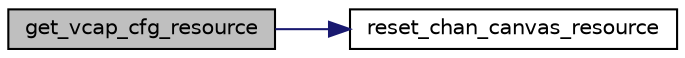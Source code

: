 digraph "get_vcap_cfg_resource"
{
 // INTERACTIVE_SVG=YES
 // LATEX_PDF_SIZE
  bgcolor="transparent";
  edge [fontname="Helvetica",fontsize="10",labelfontname="Helvetica",labelfontsize="10"];
  node [fontname="Helvetica",fontsize="10",shape=record];
  rankdir="LR";
  Node1 [label="get_vcap_cfg_resource",height=0.2,width=0.4,color="black", fillcolor="grey75", style="filled", fontcolor="black",tooltip=" "];
  Node1 -> Node2 [color="midnightblue",fontsize="10",style="solid",fontname="Helvetica"];
  Node2 [label="reset_chan_canvas_resource",height=0.2,width=0.4,color="black",URL="$d8/df2/resource__cfg_8c.html#aa19828d1722390778bd616f9d1faec42",tooltip=" "];
}
